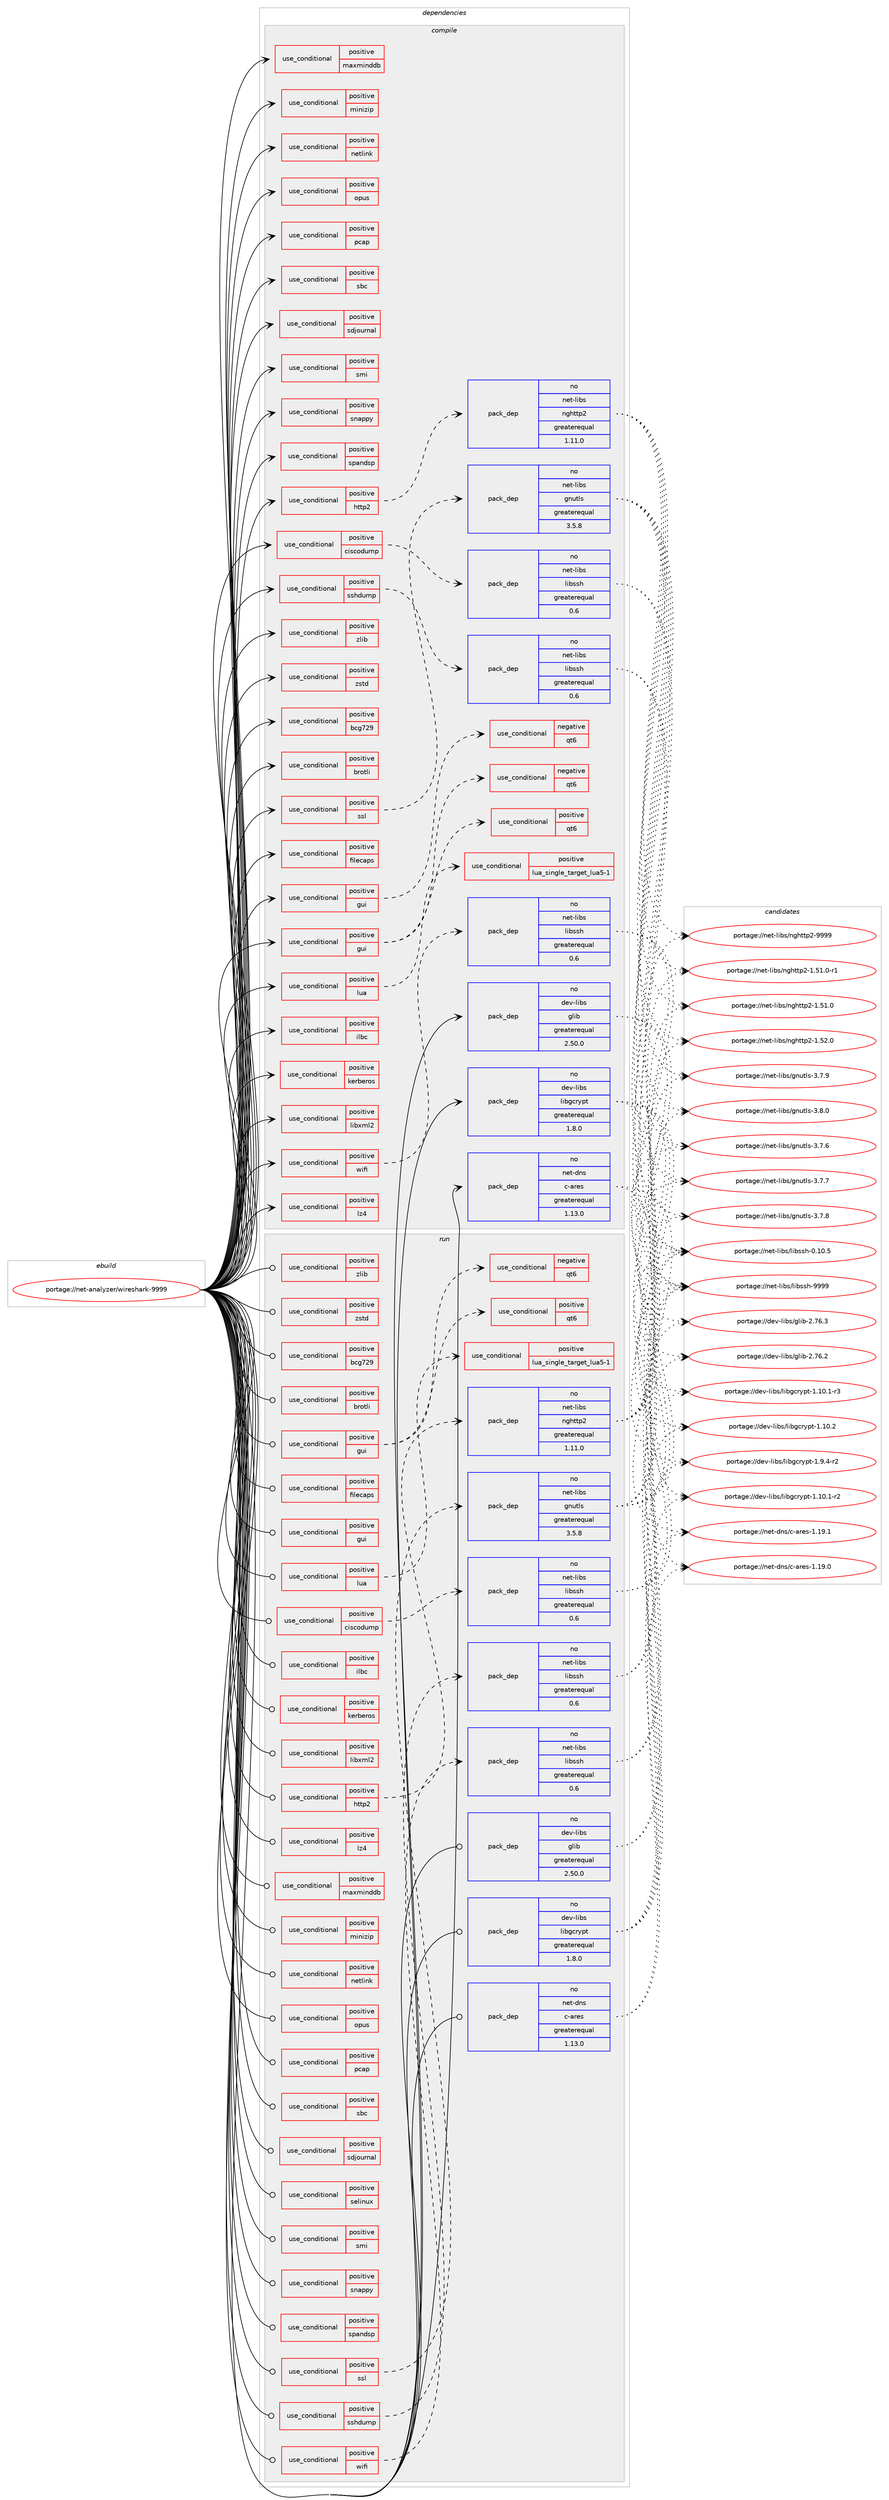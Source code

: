 digraph prolog {

# *************
# Graph options
# *************

newrank=true;
concentrate=true;
compound=true;
graph [rankdir=LR,fontname=Helvetica,fontsize=10,ranksep=1.5];#, ranksep=2.5, nodesep=0.2];
edge  [arrowhead=vee];
node  [fontname=Helvetica,fontsize=10];

# **********
# The ebuild
# **********

subgraph cluster_leftcol {
color=gray;
rank=same;
label=<<i>ebuild</i>>;
id [label="portage://net-analyzer/wireshark-9999", color=red, width=4, href="../net-analyzer/wireshark-9999.svg"];
}

# ****************
# The dependencies
# ****************

subgraph cluster_midcol {
color=gray;
label=<<i>dependencies</i>>;
subgraph cluster_compile {
fillcolor="#eeeeee";
style=filled;
label=<<i>compile</i>>;
subgraph cond177 {
dependency209 [label=<<TABLE BORDER="0" CELLBORDER="1" CELLSPACING="0" CELLPADDING="4"><TR><TD ROWSPAN="3" CELLPADDING="10">use_conditional</TD></TR><TR><TD>positive</TD></TR><TR><TD>bcg729</TD></TR></TABLE>>, shape=none, color=red];
# *** BEGIN UNKNOWN DEPENDENCY TYPE (TODO) ***
# dependency209 -> package_dependency(portage://net-analyzer/wireshark-9999,install,no,media-libs,bcg729,none,[,,],[],[])
# *** END UNKNOWN DEPENDENCY TYPE (TODO) ***

}
id:e -> dependency209:w [weight=20,style="solid",arrowhead="vee"];
subgraph cond178 {
dependency210 [label=<<TABLE BORDER="0" CELLBORDER="1" CELLSPACING="0" CELLPADDING="4"><TR><TD ROWSPAN="3" CELLPADDING="10">use_conditional</TD></TR><TR><TD>positive</TD></TR><TR><TD>brotli</TD></TR></TABLE>>, shape=none, color=red];
# *** BEGIN UNKNOWN DEPENDENCY TYPE (TODO) ***
# dependency210 -> package_dependency(portage://net-analyzer/wireshark-9999,install,no,app-arch,brotli,none,[,,],any_same_slot,[])
# *** END UNKNOWN DEPENDENCY TYPE (TODO) ***

}
id:e -> dependency210:w [weight=20,style="solid",arrowhead="vee"];
subgraph cond179 {
dependency211 [label=<<TABLE BORDER="0" CELLBORDER="1" CELLSPACING="0" CELLPADDING="4"><TR><TD ROWSPAN="3" CELLPADDING="10">use_conditional</TD></TR><TR><TD>positive</TD></TR><TR><TD>ciscodump</TD></TR></TABLE>>, shape=none, color=red];
subgraph pack33 {
dependency212 [label=<<TABLE BORDER="0" CELLBORDER="1" CELLSPACING="0" CELLPADDING="4" WIDTH="220"><TR><TD ROWSPAN="6" CELLPADDING="30">pack_dep</TD></TR><TR><TD WIDTH="110">no</TD></TR><TR><TD>net-libs</TD></TR><TR><TD>libssh</TD></TR><TR><TD>greaterequal</TD></TR><TR><TD>0.6</TD></TR></TABLE>>, shape=none, color=blue];
}
dependency211:e -> dependency212:w [weight=20,style="dashed",arrowhead="vee"];
}
id:e -> dependency211:w [weight=20,style="solid",arrowhead="vee"];
subgraph cond180 {
dependency213 [label=<<TABLE BORDER="0" CELLBORDER="1" CELLSPACING="0" CELLPADDING="4"><TR><TD ROWSPAN="3" CELLPADDING="10">use_conditional</TD></TR><TR><TD>positive</TD></TR><TR><TD>filecaps</TD></TR></TABLE>>, shape=none, color=red];
# *** BEGIN UNKNOWN DEPENDENCY TYPE (TODO) ***
# dependency213 -> package_dependency(portage://net-analyzer/wireshark-9999,install,no,sys-libs,libcap,none,[,,],[],[])
# *** END UNKNOWN DEPENDENCY TYPE (TODO) ***

}
id:e -> dependency213:w [weight=20,style="solid",arrowhead="vee"];
subgraph cond181 {
dependency214 [label=<<TABLE BORDER="0" CELLBORDER="1" CELLSPACING="0" CELLPADDING="4"><TR><TD ROWSPAN="3" CELLPADDING="10">use_conditional</TD></TR><TR><TD>positive</TD></TR><TR><TD>gui</TD></TR></TABLE>>, shape=none, color=red];
subgraph cond182 {
dependency215 [label=<<TABLE BORDER="0" CELLBORDER="1" CELLSPACING="0" CELLPADDING="4"><TR><TD ROWSPAN="3" CELLPADDING="10">use_conditional</TD></TR><TR><TD>negative</TD></TR><TR><TD>qt6</TD></TR></TABLE>>, shape=none, color=red];
# *** BEGIN UNKNOWN DEPENDENCY TYPE (TODO) ***
# dependency215 -> package_dependency(portage://net-analyzer/wireshark-9999,install,no,dev-qt,qtdeclarative,none,[,,],[slot(5)],[])
# *** END UNKNOWN DEPENDENCY TYPE (TODO) ***

}
dependency214:e -> dependency215:w [weight=20,style="dashed",arrowhead="vee"];
}
id:e -> dependency214:w [weight=20,style="solid",arrowhead="vee"];
subgraph cond183 {
dependency216 [label=<<TABLE BORDER="0" CELLBORDER="1" CELLSPACING="0" CELLPADDING="4"><TR><TD ROWSPAN="3" CELLPADDING="10">use_conditional</TD></TR><TR><TD>positive</TD></TR><TR><TD>gui</TD></TR></TABLE>>, shape=none, color=red];
# *** BEGIN UNKNOWN DEPENDENCY TYPE (TODO) ***
# dependency216 -> package_dependency(portage://net-analyzer/wireshark-9999,install,no,x11-misc,xdg-utils,none,[,,],[],[])
# *** END UNKNOWN DEPENDENCY TYPE (TODO) ***

subgraph cond184 {
dependency217 [label=<<TABLE BORDER="0" CELLBORDER="1" CELLSPACING="0" CELLPADDING="4"><TR><TD ROWSPAN="3" CELLPADDING="10">use_conditional</TD></TR><TR><TD>positive</TD></TR><TR><TD>qt6</TD></TR></TABLE>>, shape=none, color=red];
# *** BEGIN UNKNOWN DEPENDENCY TYPE (TODO) ***
# dependency217 -> package_dependency(portage://net-analyzer/wireshark-9999,install,no,dev-qt,qtbase,none,[,,],[slot(6)],[use(enable(concurrent),none),use(enable(dbus),none),use(enable(gui),none),use(enable(widgets),none)])
# *** END UNKNOWN DEPENDENCY TYPE (TODO) ***

# *** BEGIN UNKNOWN DEPENDENCY TYPE (TODO) ***
# dependency217 -> package_dependency(portage://net-analyzer/wireshark-9999,install,no,dev-qt,qt5compat,none,[,,],[slot(6)],[])
# *** END UNKNOWN DEPENDENCY TYPE (TODO) ***

# *** BEGIN UNKNOWN DEPENDENCY TYPE (TODO) ***
# dependency217 -> package_dependency(portage://net-analyzer/wireshark-9999,install,no,dev-qt,qtmultimedia,none,[,,],[slot(6)],[])
# *** END UNKNOWN DEPENDENCY TYPE (TODO) ***

}
dependency216:e -> dependency217:w [weight=20,style="dashed",arrowhead="vee"];
subgraph cond185 {
dependency218 [label=<<TABLE BORDER="0" CELLBORDER="1" CELLSPACING="0" CELLPADDING="4"><TR><TD ROWSPAN="3" CELLPADDING="10">use_conditional</TD></TR><TR><TD>negative</TD></TR><TR><TD>qt6</TD></TR></TABLE>>, shape=none, color=red];
# *** BEGIN UNKNOWN DEPENDENCY TYPE (TODO) ***
# dependency218 -> package_dependency(portage://net-analyzer/wireshark-9999,install,no,dev-qt,qtcore,none,[,,],[slot(5)],[])
# *** END UNKNOWN DEPENDENCY TYPE (TODO) ***

# *** BEGIN UNKNOWN DEPENDENCY TYPE (TODO) ***
# dependency218 -> package_dependency(portage://net-analyzer/wireshark-9999,install,no,dev-qt,qtconcurrent,none,[,,],[slot(5)],[])
# *** END UNKNOWN DEPENDENCY TYPE (TODO) ***

# *** BEGIN UNKNOWN DEPENDENCY TYPE (TODO) ***
# dependency218 -> package_dependency(portage://net-analyzer/wireshark-9999,install,no,dev-qt,qtgui,none,[,,],[slot(5)],[])
# *** END UNKNOWN DEPENDENCY TYPE (TODO) ***

# *** BEGIN UNKNOWN DEPENDENCY TYPE (TODO) ***
# dependency218 -> package_dependency(portage://net-analyzer/wireshark-9999,install,no,dev-qt,qtmultimedia,none,[,,],[slot(5)],[])
# *** END UNKNOWN DEPENDENCY TYPE (TODO) ***

# *** BEGIN UNKNOWN DEPENDENCY TYPE (TODO) ***
# dependency218 -> package_dependency(portage://net-analyzer/wireshark-9999,install,no,dev-qt,qtprintsupport,none,[,,],[slot(5)],[])
# *** END UNKNOWN DEPENDENCY TYPE (TODO) ***

# *** BEGIN UNKNOWN DEPENDENCY TYPE (TODO) ***
# dependency218 -> package_dependency(portage://net-analyzer/wireshark-9999,install,no,dev-qt,qtwidgets,none,[,,],[slot(5)],[])
# *** END UNKNOWN DEPENDENCY TYPE (TODO) ***

}
dependency216:e -> dependency218:w [weight=20,style="dashed",arrowhead="vee"];
}
id:e -> dependency216:w [weight=20,style="solid",arrowhead="vee"];
subgraph cond186 {
dependency219 [label=<<TABLE BORDER="0" CELLBORDER="1" CELLSPACING="0" CELLPADDING="4"><TR><TD ROWSPAN="3" CELLPADDING="10">use_conditional</TD></TR><TR><TD>positive</TD></TR><TR><TD>http2</TD></TR></TABLE>>, shape=none, color=red];
subgraph pack34 {
dependency220 [label=<<TABLE BORDER="0" CELLBORDER="1" CELLSPACING="0" CELLPADDING="4" WIDTH="220"><TR><TD ROWSPAN="6" CELLPADDING="30">pack_dep</TD></TR><TR><TD WIDTH="110">no</TD></TR><TR><TD>net-libs</TD></TR><TR><TD>nghttp2</TD></TR><TR><TD>greaterequal</TD></TR><TR><TD>1.11.0</TD></TR></TABLE>>, shape=none, color=blue];
}
dependency219:e -> dependency220:w [weight=20,style="dashed",arrowhead="vee"];
}
id:e -> dependency219:w [weight=20,style="solid",arrowhead="vee"];
subgraph cond187 {
dependency221 [label=<<TABLE BORDER="0" CELLBORDER="1" CELLSPACING="0" CELLPADDING="4"><TR><TD ROWSPAN="3" CELLPADDING="10">use_conditional</TD></TR><TR><TD>positive</TD></TR><TR><TD>ilbc</TD></TR></TABLE>>, shape=none, color=red];
# *** BEGIN UNKNOWN DEPENDENCY TYPE (TODO) ***
# dependency221 -> package_dependency(portage://net-analyzer/wireshark-9999,install,no,media-libs,libilbc,none,[,,],any_same_slot,[])
# *** END UNKNOWN DEPENDENCY TYPE (TODO) ***

}
id:e -> dependency221:w [weight=20,style="solid",arrowhead="vee"];
subgraph cond188 {
dependency222 [label=<<TABLE BORDER="0" CELLBORDER="1" CELLSPACING="0" CELLPADDING="4"><TR><TD ROWSPAN="3" CELLPADDING="10">use_conditional</TD></TR><TR><TD>positive</TD></TR><TR><TD>kerberos</TD></TR></TABLE>>, shape=none, color=red];
# *** BEGIN UNKNOWN DEPENDENCY TYPE (TODO) ***
# dependency222 -> package_dependency(portage://net-analyzer/wireshark-9999,install,no,virtual,krb5,none,[,,],[],[])
# *** END UNKNOWN DEPENDENCY TYPE (TODO) ***

}
id:e -> dependency222:w [weight=20,style="solid",arrowhead="vee"];
subgraph cond189 {
dependency223 [label=<<TABLE BORDER="0" CELLBORDER="1" CELLSPACING="0" CELLPADDING="4"><TR><TD ROWSPAN="3" CELLPADDING="10">use_conditional</TD></TR><TR><TD>positive</TD></TR><TR><TD>libxml2</TD></TR></TABLE>>, shape=none, color=red];
# *** BEGIN UNKNOWN DEPENDENCY TYPE (TODO) ***
# dependency223 -> package_dependency(portage://net-analyzer/wireshark-9999,install,no,dev-libs,libxml2,none,[,,],[],[])
# *** END UNKNOWN DEPENDENCY TYPE (TODO) ***

}
id:e -> dependency223:w [weight=20,style="solid",arrowhead="vee"];
subgraph cond190 {
dependency224 [label=<<TABLE BORDER="0" CELLBORDER="1" CELLSPACING="0" CELLPADDING="4"><TR><TD ROWSPAN="3" CELLPADDING="10">use_conditional</TD></TR><TR><TD>positive</TD></TR><TR><TD>lua</TD></TR></TABLE>>, shape=none, color=red];
subgraph cond191 {
dependency225 [label=<<TABLE BORDER="0" CELLBORDER="1" CELLSPACING="0" CELLPADDING="4"><TR><TD ROWSPAN="3" CELLPADDING="10">use_conditional</TD></TR><TR><TD>positive</TD></TR><TR><TD>lua_single_target_lua5-1</TD></TR></TABLE>>, shape=none, color=red];
# *** BEGIN UNKNOWN DEPENDENCY TYPE (TODO) ***
# dependency225 -> package_dependency(portage://net-analyzer/wireshark-9999,install,no,dev-lang,lua,none,[,,],[slot(5.1)],[])
# *** END UNKNOWN DEPENDENCY TYPE (TODO) ***

}
dependency224:e -> dependency225:w [weight=20,style="dashed",arrowhead="vee"];
}
id:e -> dependency224:w [weight=20,style="solid",arrowhead="vee"];
subgraph cond192 {
dependency226 [label=<<TABLE BORDER="0" CELLBORDER="1" CELLSPACING="0" CELLPADDING="4"><TR><TD ROWSPAN="3" CELLPADDING="10">use_conditional</TD></TR><TR><TD>positive</TD></TR><TR><TD>lz4</TD></TR></TABLE>>, shape=none, color=red];
# *** BEGIN UNKNOWN DEPENDENCY TYPE (TODO) ***
# dependency226 -> package_dependency(portage://net-analyzer/wireshark-9999,install,no,app-arch,lz4,none,[,,],any_same_slot,[])
# *** END UNKNOWN DEPENDENCY TYPE (TODO) ***

}
id:e -> dependency226:w [weight=20,style="solid",arrowhead="vee"];
subgraph cond193 {
dependency227 [label=<<TABLE BORDER="0" CELLBORDER="1" CELLSPACING="0" CELLPADDING="4"><TR><TD ROWSPAN="3" CELLPADDING="10">use_conditional</TD></TR><TR><TD>positive</TD></TR><TR><TD>maxminddb</TD></TR></TABLE>>, shape=none, color=red];
# *** BEGIN UNKNOWN DEPENDENCY TYPE (TODO) ***
# dependency227 -> package_dependency(portage://net-analyzer/wireshark-9999,install,no,dev-libs,libmaxminddb,none,[,,],any_same_slot,[])
# *** END UNKNOWN DEPENDENCY TYPE (TODO) ***

}
id:e -> dependency227:w [weight=20,style="solid",arrowhead="vee"];
subgraph cond194 {
dependency228 [label=<<TABLE BORDER="0" CELLBORDER="1" CELLSPACING="0" CELLPADDING="4"><TR><TD ROWSPAN="3" CELLPADDING="10">use_conditional</TD></TR><TR><TD>positive</TD></TR><TR><TD>minizip</TD></TR></TABLE>>, shape=none, color=red];
# *** BEGIN UNKNOWN DEPENDENCY TYPE (TODO) ***
# dependency228 -> package_dependency(portage://net-analyzer/wireshark-9999,install,no,sys-libs,zlib,none,[,,],[],[use(enable(minizip),none)])
# *** END UNKNOWN DEPENDENCY TYPE (TODO) ***

}
id:e -> dependency228:w [weight=20,style="solid",arrowhead="vee"];
subgraph cond195 {
dependency229 [label=<<TABLE BORDER="0" CELLBORDER="1" CELLSPACING="0" CELLPADDING="4"><TR><TD ROWSPAN="3" CELLPADDING="10">use_conditional</TD></TR><TR><TD>positive</TD></TR><TR><TD>netlink</TD></TR></TABLE>>, shape=none, color=red];
# *** BEGIN UNKNOWN DEPENDENCY TYPE (TODO) ***
# dependency229 -> package_dependency(portage://net-analyzer/wireshark-9999,install,no,dev-libs,libnl,none,[,,],[slot(3)],[])
# *** END UNKNOWN DEPENDENCY TYPE (TODO) ***

}
id:e -> dependency229:w [weight=20,style="solid",arrowhead="vee"];
subgraph cond196 {
dependency230 [label=<<TABLE BORDER="0" CELLBORDER="1" CELLSPACING="0" CELLPADDING="4"><TR><TD ROWSPAN="3" CELLPADDING="10">use_conditional</TD></TR><TR><TD>positive</TD></TR><TR><TD>opus</TD></TR></TABLE>>, shape=none, color=red];
# *** BEGIN UNKNOWN DEPENDENCY TYPE (TODO) ***
# dependency230 -> package_dependency(portage://net-analyzer/wireshark-9999,install,no,media-libs,opus,none,[,,],[],[])
# *** END UNKNOWN DEPENDENCY TYPE (TODO) ***

}
id:e -> dependency230:w [weight=20,style="solid",arrowhead="vee"];
subgraph cond197 {
dependency231 [label=<<TABLE BORDER="0" CELLBORDER="1" CELLSPACING="0" CELLPADDING="4"><TR><TD ROWSPAN="3" CELLPADDING="10">use_conditional</TD></TR><TR><TD>positive</TD></TR><TR><TD>pcap</TD></TR></TABLE>>, shape=none, color=red];
# *** BEGIN UNKNOWN DEPENDENCY TYPE (TODO) ***
# dependency231 -> package_dependency(portage://net-analyzer/wireshark-9999,install,no,net-libs,libpcap,none,[,,],[],[])
# *** END UNKNOWN DEPENDENCY TYPE (TODO) ***

}
id:e -> dependency231:w [weight=20,style="solid",arrowhead="vee"];
subgraph cond198 {
dependency232 [label=<<TABLE BORDER="0" CELLBORDER="1" CELLSPACING="0" CELLPADDING="4"><TR><TD ROWSPAN="3" CELLPADDING="10">use_conditional</TD></TR><TR><TD>positive</TD></TR><TR><TD>sbc</TD></TR></TABLE>>, shape=none, color=red];
# *** BEGIN UNKNOWN DEPENDENCY TYPE (TODO) ***
# dependency232 -> package_dependency(portage://net-analyzer/wireshark-9999,install,no,media-libs,sbc,none,[,,],[],[])
# *** END UNKNOWN DEPENDENCY TYPE (TODO) ***

}
id:e -> dependency232:w [weight=20,style="solid",arrowhead="vee"];
subgraph cond199 {
dependency233 [label=<<TABLE BORDER="0" CELLBORDER="1" CELLSPACING="0" CELLPADDING="4"><TR><TD ROWSPAN="3" CELLPADDING="10">use_conditional</TD></TR><TR><TD>positive</TD></TR><TR><TD>sdjournal</TD></TR></TABLE>>, shape=none, color=red];
# *** BEGIN UNKNOWN DEPENDENCY TYPE (TODO) ***
# dependency233 -> package_dependency(portage://net-analyzer/wireshark-9999,install,no,sys-apps,systemd,none,[,,],any_same_slot,[])
# *** END UNKNOWN DEPENDENCY TYPE (TODO) ***

}
id:e -> dependency233:w [weight=20,style="solid",arrowhead="vee"];
subgraph cond200 {
dependency234 [label=<<TABLE BORDER="0" CELLBORDER="1" CELLSPACING="0" CELLPADDING="4"><TR><TD ROWSPAN="3" CELLPADDING="10">use_conditional</TD></TR><TR><TD>positive</TD></TR><TR><TD>smi</TD></TR></TABLE>>, shape=none, color=red];
# *** BEGIN UNKNOWN DEPENDENCY TYPE (TODO) ***
# dependency234 -> package_dependency(portage://net-analyzer/wireshark-9999,install,no,net-libs,libsmi,none,[,,],[],[])
# *** END UNKNOWN DEPENDENCY TYPE (TODO) ***

}
id:e -> dependency234:w [weight=20,style="solid",arrowhead="vee"];
subgraph cond201 {
dependency235 [label=<<TABLE BORDER="0" CELLBORDER="1" CELLSPACING="0" CELLPADDING="4"><TR><TD ROWSPAN="3" CELLPADDING="10">use_conditional</TD></TR><TR><TD>positive</TD></TR><TR><TD>snappy</TD></TR></TABLE>>, shape=none, color=red];
# *** BEGIN UNKNOWN DEPENDENCY TYPE (TODO) ***
# dependency235 -> package_dependency(portage://net-analyzer/wireshark-9999,install,no,app-arch,snappy,none,[,,],any_same_slot,[])
# *** END UNKNOWN DEPENDENCY TYPE (TODO) ***

}
id:e -> dependency235:w [weight=20,style="solid",arrowhead="vee"];
subgraph cond202 {
dependency236 [label=<<TABLE BORDER="0" CELLBORDER="1" CELLSPACING="0" CELLPADDING="4"><TR><TD ROWSPAN="3" CELLPADDING="10">use_conditional</TD></TR><TR><TD>positive</TD></TR><TR><TD>spandsp</TD></TR></TABLE>>, shape=none, color=red];
# *** BEGIN UNKNOWN DEPENDENCY TYPE (TODO) ***
# dependency236 -> package_dependency(portage://net-analyzer/wireshark-9999,install,no,media-libs,spandsp,none,[,,],any_same_slot,[])
# *** END UNKNOWN DEPENDENCY TYPE (TODO) ***

}
id:e -> dependency236:w [weight=20,style="solid",arrowhead="vee"];
subgraph cond203 {
dependency237 [label=<<TABLE BORDER="0" CELLBORDER="1" CELLSPACING="0" CELLPADDING="4"><TR><TD ROWSPAN="3" CELLPADDING="10">use_conditional</TD></TR><TR><TD>positive</TD></TR><TR><TD>sshdump</TD></TR></TABLE>>, shape=none, color=red];
subgraph pack35 {
dependency238 [label=<<TABLE BORDER="0" CELLBORDER="1" CELLSPACING="0" CELLPADDING="4" WIDTH="220"><TR><TD ROWSPAN="6" CELLPADDING="30">pack_dep</TD></TR><TR><TD WIDTH="110">no</TD></TR><TR><TD>net-libs</TD></TR><TR><TD>libssh</TD></TR><TR><TD>greaterequal</TD></TR><TR><TD>0.6</TD></TR></TABLE>>, shape=none, color=blue];
}
dependency237:e -> dependency238:w [weight=20,style="dashed",arrowhead="vee"];
}
id:e -> dependency237:w [weight=20,style="solid",arrowhead="vee"];
subgraph cond204 {
dependency239 [label=<<TABLE BORDER="0" CELLBORDER="1" CELLSPACING="0" CELLPADDING="4"><TR><TD ROWSPAN="3" CELLPADDING="10">use_conditional</TD></TR><TR><TD>positive</TD></TR><TR><TD>ssl</TD></TR></TABLE>>, shape=none, color=red];
subgraph pack36 {
dependency240 [label=<<TABLE BORDER="0" CELLBORDER="1" CELLSPACING="0" CELLPADDING="4" WIDTH="220"><TR><TD ROWSPAN="6" CELLPADDING="30">pack_dep</TD></TR><TR><TD WIDTH="110">no</TD></TR><TR><TD>net-libs</TD></TR><TR><TD>gnutls</TD></TR><TR><TD>greaterequal</TD></TR><TR><TD>3.5.8</TD></TR></TABLE>>, shape=none, color=blue];
}
dependency239:e -> dependency240:w [weight=20,style="dashed",arrowhead="vee"];
}
id:e -> dependency239:w [weight=20,style="solid",arrowhead="vee"];
subgraph cond205 {
dependency241 [label=<<TABLE BORDER="0" CELLBORDER="1" CELLSPACING="0" CELLPADDING="4"><TR><TD ROWSPAN="3" CELLPADDING="10">use_conditional</TD></TR><TR><TD>positive</TD></TR><TR><TD>wifi</TD></TR></TABLE>>, shape=none, color=red];
subgraph pack37 {
dependency242 [label=<<TABLE BORDER="0" CELLBORDER="1" CELLSPACING="0" CELLPADDING="4" WIDTH="220"><TR><TD ROWSPAN="6" CELLPADDING="30">pack_dep</TD></TR><TR><TD WIDTH="110">no</TD></TR><TR><TD>net-libs</TD></TR><TR><TD>libssh</TD></TR><TR><TD>greaterequal</TD></TR><TR><TD>0.6</TD></TR></TABLE>>, shape=none, color=blue];
}
dependency241:e -> dependency242:w [weight=20,style="dashed",arrowhead="vee"];
}
id:e -> dependency241:w [weight=20,style="solid",arrowhead="vee"];
subgraph cond206 {
dependency243 [label=<<TABLE BORDER="0" CELLBORDER="1" CELLSPACING="0" CELLPADDING="4"><TR><TD ROWSPAN="3" CELLPADDING="10">use_conditional</TD></TR><TR><TD>positive</TD></TR><TR><TD>zlib</TD></TR></TABLE>>, shape=none, color=red];
# *** BEGIN UNKNOWN DEPENDENCY TYPE (TODO) ***
# dependency243 -> package_dependency(portage://net-analyzer/wireshark-9999,install,no,sys-libs,zlib,none,[,,],[],[])
# *** END UNKNOWN DEPENDENCY TYPE (TODO) ***

}
id:e -> dependency243:w [weight=20,style="solid",arrowhead="vee"];
subgraph cond207 {
dependency244 [label=<<TABLE BORDER="0" CELLBORDER="1" CELLSPACING="0" CELLPADDING="4"><TR><TD ROWSPAN="3" CELLPADDING="10">use_conditional</TD></TR><TR><TD>positive</TD></TR><TR><TD>zstd</TD></TR></TABLE>>, shape=none, color=red];
# *** BEGIN UNKNOWN DEPENDENCY TYPE (TODO) ***
# dependency244 -> package_dependency(portage://net-analyzer/wireshark-9999,install,no,app-arch,zstd,none,[,,],any_same_slot,[])
# *** END UNKNOWN DEPENDENCY TYPE (TODO) ***

}
id:e -> dependency244:w [weight=20,style="solid",arrowhead="vee"];
# *** BEGIN UNKNOWN DEPENDENCY TYPE (TODO) ***
# id -> package_dependency(portage://net-analyzer/wireshark-9999,install,no,acct-group,pcap,none,[,,],[],[])
# *** END UNKNOWN DEPENDENCY TYPE (TODO) ***

subgraph pack38 {
dependency245 [label=<<TABLE BORDER="0" CELLBORDER="1" CELLSPACING="0" CELLPADDING="4" WIDTH="220"><TR><TD ROWSPAN="6" CELLPADDING="30">pack_dep</TD></TR><TR><TD WIDTH="110">no</TD></TR><TR><TD>dev-libs</TD></TR><TR><TD>glib</TD></TR><TR><TD>greaterequal</TD></TR><TR><TD>2.50.0</TD></TR></TABLE>>, shape=none, color=blue];
}
id:e -> dependency245:w [weight=20,style="solid",arrowhead="vee"];
subgraph pack39 {
dependency246 [label=<<TABLE BORDER="0" CELLBORDER="1" CELLSPACING="0" CELLPADDING="4" WIDTH="220"><TR><TD ROWSPAN="6" CELLPADDING="30">pack_dep</TD></TR><TR><TD WIDTH="110">no</TD></TR><TR><TD>dev-libs</TD></TR><TR><TD>libgcrypt</TD></TR><TR><TD>greaterequal</TD></TR><TR><TD>1.8.0</TD></TR></TABLE>>, shape=none, color=blue];
}
id:e -> dependency246:w [weight=20,style="solid",arrowhead="vee"];
# *** BEGIN UNKNOWN DEPENDENCY TYPE (TODO) ***
# id -> package_dependency(portage://net-analyzer/wireshark-9999,install,no,dev-libs,libpcre2,none,[,,],[],[])
# *** END UNKNOWN DEPENDENCY TYPE (TODO) ***

# *** BEGIN UNKNOWN DEPENDENCY TYPE (TODO) ***
# id -> package_dependency(portage://net-analyzer/wireshark-9999,install,no,media-libs,speexdsp,none,[,,],[],[])
# *** END UNKNOWN DEPENDENCY TYPE (TODO) ***

subgraph pack40 {
dependency247 [label=<<TABLE BORDER="0" CELLBORDER="1" CELLSPACING="0" CELLPADDING="4" WIDTH="220"><TR><TD ROWSPAN="6" CELLPADDING="30">pack_dep</TD></TR><TR><TD WIDTH="110">no</TD></TR><TR><TD>net-dns</TD></TR><TR><TD>c-ares</TD></TR><TR><TD>greaterequal</TD></TR><TR><TD>1.13.0</TD></TR></TABLE>>, shape=none, color=blue];
}
id:e -> dependency247:w [weight=20,style="solid",arrowhead="vee"];
}
subgraph cluster_compileandrun {
fillcolor="#eeeeee";
style=filled;
label=<<i>compile and run</i>>;
}
subgraph cluster_run {
fillcolor="#eeeeee";
style=filled;
label=<<i>run</i>>;
subgraph cond208 {
dependency248 [label=<<TABLE BORDER="0" CELLBORDER="1" CELLSPACING="0" CELLPADDING="4"><TR><TD ROWSPAN="3" CELLPADDING="10">use_conditional</TD></TR><TR><TD>positive</TD></TR><TR><TD>bcg729</TD></TR></TABLE>>, shape=none, color=red];
# *** BEGIN UNKNOWN DEPENDENCY TYPE (TODO) ***
# dependency248 -> package_dependency(portage://net-analyzer/wireshark-9999,run,no,media-libs,bcg729,none,[,,],[],[])
# *** END UNKNOWN DEPENDENCY TYPE (TODO) ***

}
id:e -> dependency248:w [weight=20,style="solid",arrowhead="odot"];
subgraph cond209 {
dependency249 [label=<<TABLE BORDER="0" CELLBORDER="1" CELLSPACING="0" CELLPADDING="4"><TR><TD ROWSPAN="3" CELLPADDING="10">use_conditional</TD></TR><TR><TD>positive</TD></TR><TR><TD>brotli</TD></TR></TABLE>>, shape=none, color=red];
# *** BEGIN UNKNOWN DEPENDENCY TYPE (TODO) ***
# dependency249 -> package_dependency(portage://net-analyzer/wireshark-9999,run,no,app-arch,brotli,none,[,,],any_same_slot,[])
# *** END UNKNOWN DEPENDENCY TYPE (TODO) ***

}
id:e -> dependency249:w [weight=20,style="solid",arrowhead="odot"];
subgraph cond210 {
dependency250 [label=<<TABLE BORDER="0" CELLBORDER="1" CELLSPACING="0" CELLPADDING="4"><TR><TD ROWSPAN="3" CELLPADDING="10">use_conditional</TD></TR><TR><TD>positive</TD></TR><TR><TD>ciscodump</TD></TR></TABLE>>, shape=none, color=red];
subgraph pack41 {
dependency251 [label=<<TABLE BORDER="0" CELLBORDER="1" CELLSPACING="0" CELLPADDING="4" WIDTH="220"><TR><TD ROWSPAN="6" CELLPADDING="30">pack_dep</TD></TR><TR><TD WIDTH="110">no</TD></TR><TR><TD>net-libs</TD></TR><TR><TD>libssh</TD></TR><TR><TD>greaterequal</TD></TR><TR><TD>0.6</TD></TR></TABLE>>, shape=none, color=blue];
}
dependency250:e -> dependency251:w [weight=20,style="dashed",arrowhead="vee"];
}
id:e -> dependency250:w [weight=20,style="solid",arrowhead="odot"];
subgraph cond211 {
dependency252 [label=<<TABLE BORDER="0" CELLBORDER="1" CELLSPACING="0" CELLPADDING="4"><TR><TD ROWSPAN="3" CELLPADDING="10">use_conditional</TD></TR><TR><TD>positive</TD></TR><TR><TD>filecaps</TD></TR></TABLE>>, shape=none, color=red];
# *** BEGIN UNKNOWN DEPENDENCY TYPE (TODO) ***
# dependency252 -> package_dependency(portage://net-analyzer/wireshark-9999,run,no,sys-libs,libcap,none,[,,],[],[])
# *** END UNKNOWN DEPENDENCY TYPE (TODO) ***

}
id:e -> dependency252:w [weight=20,style="solid",arrowhead="odot"];
subgraph cond212 {
dependency253 [label=<<TABLE BORDER="0" CELLBORDER="1" CELLSPACING="0" CELLPADDING="4"><TR><TD ROWSPAN="3" CELLPADDING="10">use_conditional</TD></TR><TR><TD>positive</TD></TR><TR><TD>gui</TD></TR></TABLE>>, shape=none, color=red];
# *** BEGIN UNKNOWN DEPENDENCY TYPE (TODO) ***
# dependency253 -> package_dependency(portage://net-analyzer/wireshark-9999,run,no,virtual,freedesktop-icon-theme,none,[,,],[],[])
# *** END UNKNOWN DEPENDENCY TYPE (TODO) ***

}
id:e -> dependency253:w [weight=20,style="solid",arrowhead="odot"];
subgraph cond213 {
dependency254 [label=<<TABLE BORDER="0" CELLBORDER="1" CELLSPACING="0" CELLPADDING="4"><TR><TD ROWSPAN="3" CELLPADDING="10">use_conditional</TD></TR><TR><TD>positive</TD></TR><TR><TD>gui</TD></TR></TABLE>>, shape=none, color=red];
# *** BEGIN UNKNOWN DEPENDENCY TYPE (TODO) ***
# dependency254 -> package_dependency(portage://net-analyzer/wireshark-9999,run,no,x11-misc,xdg-utils,none,[,,],[],[])
# *** END UNKNOWN DEPENDENCY TYPE (TODO) ***

subgraph cond214 {
dependency255 [label=<<TABLE BORDER="0" CELLBORDER="1" CELLSPACING="0" CELLPADDING="4"><TR><TD ROWSPAN="3" CELLPADDING="10">use_conditional</TD></TR><TR><TD>positive</TD></TR><TR><TD>qt6</TD></TR></TABLE>>, shape=none, color=red];
# *** BEGIN UNKNOWN DEPENDENCY TYPE (TODO) ***
# dependency255 -> package_dependency(portage://net-analyzer/wireshark-9999,run,no,dev-qt,qtbase,none,[,,],[slot(6)],[use(enable(concurrent),none),use(enable(dbus),none),use(enable(gui),none),use(enable(widgets),none)])
# *** END UNKNOWN DEPENDENCY TYPE (TODO) ***

# *** BEGIN UNKNOWN DEPENDENCY TYPE (TODO) ***
# dependency255 -> package_dependency(portage://net-analyzer/wireshark-9999,run,no,dev-qt,qt5compat,none,[,,],[slot(6)],[])
# *** END UNKNOWN DEPENDENCY TYPE (TODO) ***

# *** BEGIN UNKNOWN DEPENDENCY TYPE (TODO) ***
# dependency255 -> package_dependency(portage://net-analyzer/wireshark-9999,run,no,dev-qt,qtmultimedia,none,[,,],[slot(6)],[])
# *** END UNKNOWN DEPENDENCY TYPE (TODO) ***

}
dependency254:e -> dependency255:w [weight=20,style="dashed",arrowhead="vee"];
subgraph cond215 {
dependency256 [label=<<TABLE BORDER="0" CELLBORDER="1" CELLSPACING="0" CELLPADDING="4"><TR><TD ROWSPAN="3" CELLPADDING="10">use_conditional</TD></TR><TR><TD>negative</TD></TR><TR><TD>qt6</TD></TR></TABLE>>, shape=none, color=red];
# *** BEGIN UNKNOWN DEPENDENCY TYPE (TODO) ***
# dependency256 -> package_dependency(portage://net-analyzer/wireshark-9999,run,no,dev-qt,qtcore,none,[,,],[slot(5)],[])
# *** END UNKNOWN DEPENDENCY TYPE (TODO) ***

# *** BEGIN UNKNOWN DEPENDENCY TYPE (TODO) ***
# dependency256 -> package_dependency(portage://net-analyzer/wireshark-9999,run,no,dev-qt,qtconcurrent,none,[,,],[slot(5)],[])
# *** END UNKNOWN DEPENDENCY TYPE (TODO) ***

# *** BEGIN UNKNOWN DEPENDENCY TYPE (TODO) ***
# dependency256 -> package_dependency(portage://net-analyzer/wireshark-9999,run,no,dev-qt,qtgui,none,[,,],[slot(5)],[])
# *** END UNKNOWN DEPENDENCY TYPE (TODO) ***

# *** BEGIN UNKNOWN DEPENDENCY TYPE (TODO) ***
# dependency256 -> package_dependency(portage://net-analyzer/wireshark-9999,run,no,dev-qt,qtmultimedia,none,[,,],[slot(5)],[])
# *** END UNKNOWN DEPENDENCY TYPE (TODO) ***

# *** BEGIN UNKNOWN DEPENDENCY TYPE (TODO) ***
# dependency256 -> package_dependency(portage://net-analyzer/wireshark-9999,run,no,dev-qt,qtprintsupport,none,[,,],[slot(5)],[])
# *** END UNKNOWN DEPENDENCY TYPE (TODO) ***

# *** BEGIN UNKNOWN DEPENDENCY TYPE (TODO) ***
# dependency256 -> package_dependency(portage://net-analyzer/wireshark-9999,run,no,dev-qt,qtwidgets,none,[,,],[slot(5)],[])
# *** END UNKNOWN DEPENDENCY TYPE (TODO) ***

}
dependency254:e -> dependency256:w [weight=20,style="dashed",arrowhead="vee"];
}
id:e -> dependency254:w [weight=20,style="solid",arrowhead="odot"];
subgraph cond216 {
dependency257 [label=<<TABLE BORDER="0" CELLBORDER="1" CELLSPACING="0" CELLPADDING="4"><TR><TD ROWSPAN="3" CELLPADDING="10">use_conditional</TD></TR><TR><TD>positive</TD></TR><TR><TD>http2</TD></TR></TABLE>>, shape=none, color=red];
subgraph pack42 {
dependency258 [label=<<TABLE BORDER="0" CELLBORDER="1" CELLSPACING="0" CELLPADDING="4" WIDTH="220"><TR><TD ROWSPAN="6" CELLPADDING="30">pack_dep</TD></TR><TR><TD WIDTH="110">no</TD></TR><TR><TD>net-libs</TD></TR><TR><TD>nghttp2</TD></TR><TR><TD>greaterequal</TD></TR><TR><TD>1.11.0</TD></TR></TABLE>>, shape=none, color=blue];
}
dependency257:e -> dependency258:w [weight=20,style="dashed",arrowhead="vee"];
}
id:e -> dependency257:w [weight=20,style="solid",arrowhead="odot"];
subgraph cond217 {
dependency259 [label=<<TABLE BORDER="0" CELLBORDER="1" CELLSPACING="0" CELLPADDING="4"><TR><TD ROWSPAN="3" CELLPADDING="10">use_conditional</TD></TR><TR><TD>positive</TD></TR><TR><TD>ilbc</TD></TR></TABLE>>, shape=none, color=red];
# *** BEGIN UNKNOWN DEPENDENCY TYPE (TODO) ***
# dependency259 -> package_dependency(portage://net-analyzer/wireshark-9999,run,no,media-libs,libilbc,none,[,,],any_same_slot,[])
# *** END UNKNOWN DEPENDENCY TYPE (TODO) ***

}
id:e -> dependency259:w [weight=20,style="solid",arrowhead="odot"];
subgraph cond218 {
dependency260 [label=<<TABLE BORDER="0" CELLBORDER="1" CELLSPACING="0" CELLPADDING="4"><TR><TD ROWSPAN="3" CELLPADDING="10">use_conditional</TD></TR><TR><TD>positive</TD></TR><TR><TD>kerberos</TD></TR></TABLE>>, shape=none, color=red];
# *** BEGIN UNKNOWN DEPENDENCY TYPE (TODO) ***
# dependency260 -> package_dependency(portage://net-analyzer/wireshark-9999,run,no,virtual,krb5,none,[,,],[],[])
# *** END UNKNOWN DEPENDENCY TYPE (TODO) ***

}
id:e -> dependency260:w [weight=20,style="solid",arrowhead="odot"];
subgraph cond219 {
dependency261 [label=<<TABLE BORDER="0" CELLBORDER="1" CELLSPACING="0" CELLPADDING="4"><TR><TD ROWSPAN="3" CELLPADDING="10">use_conditional</TD></TR><TR><TD>positive</TD></TR><TR><TD>libxml2</TD></TR></TABLE>>, shape=none, color=red];
# *** BEGIN UNKNOWN DEPENDENCY TYPE (TODO) ***
# dependency261 -> package_dependency(portage://net-analyzer/wireshark-9999,run,no,dev-libs,libxml2,none,[,,],[],[])
# *** END UNKNOWN DEPENDENCY TYPE (TODO) ***

}
id:e -> dependency261:w [weight=20,style="solid",arrowhead="odot"];
subgraph cond220 {
dependency262 [label=<<TABLE BORDER="0" CELLBORDER="1" CELLSPACING="0" CELLPADDING="4"><TR><TD ROWSPAN="3" CELLPADDING="10">use_conditional</TD></TR><TR><TD>positive</TD></TR><TR><TD>lua</TD></TR></TABLE>>, shape=none, color=red];
subgraph cond221 {
dependency263 [label=<<TABLE BORDER="0" CELLBORDER="1" CELLSPACING="0" CELLPADDING="4"><TR><TD ROWSPAN="3" CELLPADDING="10">use_conditional</TD></TR><TR><TD>positive</TD></TR><TR><TD>lua_single_target_lua5-1</TD></TR></TABLE>>, shape=none, color=red];
# *** BEGIN UNKNOWN DEPENDENCY TYPE (TODO) ***
# dependency263 -> package_dependency(portage://net-analyzer/wireshark-9999,run,no,dev-lang,lua,none,[,,],[slot(5.1)],[])
# *** END UNKNOWN DEPENDENCY TYPE (TODO) ***

}
dependency262:e -> dependency263:w [weight=20,style="dashed",arrowhead="vee"];
}
id:e -> dependency262:w [weight=20,style="solid",arrowhead="odot"];
subgraph cond222 {
dependency264 [label=<<TABLE BORDER="0" CELLBORDER="1" CELLSPACING="0" CELLPADDING="4"><TR><TD ROWSPAN="3" CELLPADDING="10">use_conditional</TD></TR><TR><TD>positive</TD></TR><TR><TD>lz4</TD></TR></TABLE>>, shape=none, color=red];
# *** BEGIN UNKNOWN DEPENDENCY TYPE (TODO) ***
# dependency264 -> package_dependency(portage://net-analyzer/wireshark-9999,run,no,app-arch,lz4,none,[,,],any_same_slot,[])
# *** END UNKNOWN DEPENDENCY TYPE (TODO) ***

}
id:e -> dependency264:w [weight=20,style="solid",arrowhead="odot"];
subgraph cond223 {
dependency265 [label=<<TABLE BORDER="0" CELLBORDER="1" CELLSPACING="0" CELLPADDING="4"><TR><TD ROWSPAN="3" CELLPADDING="10">use_conditional</TD></TR><TR><TD>positive</TD></TR><TR><TD>maxminddb</TD></TR></TABLE>>, shape=none, color=red];
# *** BEGIN UNKNOWN DEPENDENCY TYPE (TODO) ***
# dependency265 -> package_dependency(portage://net-analyzer/wireshark-9999,run,no,dev-libs,libmaxminddb,none,[,,],any_same_slot,[])
# *** END UNKNOWN DEPENDENCY TYPE (TODO) ***

}
id:e -> dependency265:w [weight=20,style="solid",arrowhead="odot"];
subgraph cond224 {
dependency266 [label=<<TABLE BORDER="0" CELLBORDER="1" CELLSPACING="0" CELLPADDING="4"><TR><TD ROWSPAN="3" CELLPADDING="10">use_conditional</TD></TR><TR><TD>positive</TD></TR><TR><TD>minizip</TD></TR></TABLE>>, shape=none, color=red];
# *** BEGIN UNKNOWN DEPENDENCY TYPE (TODO) ***
# dependency266 -> package_dependency(portage://net-analyzer/wireshark-9999,run,no,sys-libs,zlib,none,[,,],[],[use(enable(minizip),none)])
# *** END UNKNOWN DEPENDENCY TYPE (TODO) ***

}
id:e -> dependency266:w [weight=20,style="solid",arrowhead="odot"];
subgraph cond225 {
dependency267 [label=<<TABLE BORDER="0" CELLBORDER="1" CELLSPACING="0" CELLPADDING="4"><TR><TD ROWSPAN="3" CELLPADDING="10">use_conditional</TD></TR><TR><TD>positive</TD></TR><TR><TD>netlink</TD></TR></TABLE>>, shape=none, color=red];
# *** BEGIN UNKNOWN DEPENDENCY TYPE (TODO) ***
# dependency267 -> package_dependency(portage://net-analyzer/wireshark-9999,run,no,dev-libs,libnl,none,[,,],[slot(3)],[])
# *** END UNKNOWN DEPENDENCY TYPE (TODO) ***

}
id:e -> dependency267:w [weight=20,style="solid",arrowhead="odot"];
subgraph cond226 {
dependency268 [label=<<TABLE BORDER="0" CELLBORDER="1" CELLSPACING="0" CELLPADDING="4"><TR><TD ROWSPAN="3" CELLPADDING="10">use_conditional</TD></TR><TR><TD>positive</TD></TR><TR><TD>opus</TD></TR></TABLE>>, shape=none, color=red];
# *** BEGIN UNKNOWN DEPENDENCY TYPE (TODO) ***
# dependency268 -> package_dependency(portage://net-analyzer/wireshark-9999,run,no,media-libs,opus,none,[,,],[],[])
# *** END UNKNOWN DEPENDENCY TYPE (TODO) ***

}
id:e -> dependency268:w [weight=20,style="solid",arrowhead="odot"];
subgraph cond227 {
dependency269 [label=<<TABLE BORDER="0" CELLBORDER="1" CELLSPACING="0" CELLPADDING="4"><TR><TD ROWSPAN="3" CELLPADDING="10">use_conditional</TD></TR><TR><TD>positive</TD></TR><TR><TD>pcap</TD></TR></TABLE>>, shape=none, color=red];
# *** BEGIN UNKNOWN DEPENDENCY TYPE (TODO) ***
# dependency269 -> package_dependency(portage://net-analyzer/wireshark-9999,run,no,net-libs,libpcap,none,[,,],[],[])
# *** END UNKNOWN DEPENDENCY TYPE (TODO) ***

}
id:e -> dependency269:w [weight=20,style="solid",arrowhead="odot"];
subgraph cond228 {
dependency270 [label=<<TABLE BORDER="0" CELLBORDER="1" CELLSPACING="0" CELLPADDING="4"><TR><TD ROWSPAN="3" CELLPADDING="10">use_conditional</TD></TR><TR><TD>positive</TD></TR><TR><TD>sbc</TD></TR></TABLE>>, shape=none, color=red];
# *** BEGIN UNKNOWN DEPENDENCY TYPE (TODO) ***
# dependency270 -> package_dependency(portage://net-analyzer/wireshark-9999,run,no,media-libs,sbc,none,[,,],[],[])
# *** END UNKNOWN DEPENDENCY TYPE (TODO) ***

}
id:e -> dependency270:w [weight=20,style="solid",arrowhead="odot"];
subgraph cond229 {
dependency271 [label=<<TABLE BORDER="0" CELLBORDER="1" CELLSPACING="0" CELLPADDING="4"><TR><TD ROWSPAN="3" CELLPADDING="10">use_conditional</TD></TR><TR><TD>positive</TD></TR><TR><TD>sdjournal</TD></TR></TABLE>>, shape=none, color=red];
# *** BEGIN UNKNOWN DEPENDENCY TYPE (TODO) ***
# dependency271 -> package_dependency(portage://net-analyzer/wireshark-9999,run,no,sys-apps,systemd,none,[,,],any_same_slot,[])
# *** END UNKNOWN DEPENDENCY TYPE (TODO) ***

}
id:e -> dependency271:w [weight=20,style="solid",arrowhead="odot"];
subgraph cond230 {
dependency272 [label=<<TABLE BORDER="0" CELLBORDER="1" CELLSPACING="0" CELLPADDING="4"><TR><TD ROWSPAN="3" CELLPADDING="10">use_conditional</TD></TR><TR><TD>positive</TD></TR><TR><TD>selinux</TD></TR></TABLE>>, shape=none, color=red];
# *** BEGIN UNKNOWN DEPENDENCY TYPE (TODO) ***
# dependency272 -> package_dependency(portage://net-analyzer/wireshark-9999,run,no,sec-policy,selinux-wireshark,none,[,,],[],[])
# *** END UNKNOWN DEPENDENCY TYPE (TODO) ***

}
id:e -> dependency272:w [weight=20,style="solid",arrowhead="odot"];
subgraph cond231 {
dependency273 [label=<<TABLE BORDER="0" CELLBORDER="1" CELLSPACING="0" CELLPADDING="4"><TR><TD ROWSPAN="3" CELLPADDING="10">use_conditional</TD></TR><TR><TD>positive</TD></TR><TR><TD>smi</TD></TR></TABLE>>, shape=none, color=red];
# *** BEGIN UNKNOWN DEPENDENCY TYPE (TODO) ***
# dependency273 -> package_dependency(portage://net-analyzer/wireshark-9999,run,no,net-libs,libsmi,none,[,,],[],[])
# *** END UNKNOWN DEPENDENCY TYPE (TODO) ***

}
id:e -> dependency273:w [weight=20,style="solid",arrowhead="odot"];
subgraph cond232 {
dependency274 [label=<<TABLE BORDER="0" CELLBORDER="1" CELLSPACING="0" CELLPADDING="4"><TR><TD ROWSPAN="3" CELLPADDING="10">use_conditional</TD></TR><TR><TD>positive</TD></TR><TR><TD>snappy</TD></TR></TABLE>>, shape=none, color=red];
# *** BEGIN UNKNOWN DEPENDENCY TYPE (TODO) ***
# dependency274 -> package_dependency(portage://net-analyzer/wireshark-9999,run,no,app-arch,snappy,none,[,,],any_same_slot,[])
# *** END UNKNOWN DEPENDENCY TYPE (TODO) ***

}
id:e -> dependency274:w [weight=20,style="solid",arrowhead="odot"];
subgraph cond233 {
dependency275 [label=<<TABLE BORDER="0" CELLBORDER="1" CELLSPACING="0" CELLPADDING="4"><TR><TD ROWSPAN="3" CELLPADDING="10">use_conditional</TD></TR><TR><TD>positive</TD></TR><TR><TD>spandsp</TD></TR></TABLE>>, shape=none, color=red];
# *** BEGIN UNKNOWN DEPENDENCY TYPE (TODO) ***
# dependency275 -> package_dependency(portage://net-analyzer/wireshark-9999,run,no,media-libs,spandsp,none,[,,],any_same_slot,[])
# *** END UNKNOWN DEPENDENCY TYPE (TODO) ***

}
id:e -> dependency275:w [weight=20,style="solid",arrowhead="odot"];
subgraph cond234 {
dependency276 [label=<<TABLE BORDER="0" CELLBORDER="1" CELLSPACING="0" CELLPADDING="4"><TR><TD ROWSPAN="3" CELLPADDING="10">use_conditional</TD></TR><TR><TD>positive</TD></TR><TR><TD>sshdump</TD></TR></TABLE>>, shape=none, color=red];
subgraph pack43 {
dependency277 [label=<<TABLE BORDER="0" CELLBORDER="1" CELLSPACING="0" CELLPADDING="4" WIDTH="220"><TR><TD ROWSPAN="6" CELLPADDING="30">pack_dep</TD></TR><TR><TD WIDTH="110">no</TD></TR><TR><TD>net-libs</TD></TR><TR><TD>libssh</TD></TR><TR><TD>greaterequal</TD></TR><TR><TD>0.6</TD></TR></TABLE>>, shape=none, color=blue];
}
dependency276:e -> dependency277:w [weight=20,style="dashed",arrowhead="vee"];
}
id:e -> dependency276:w [weight=20,style="solid",arrowhead="odot"];
subgraph cond235 {
dependency278 [label=<<TABLE BORDER="0" CELLBORDER="1" CELLSPACING="0" CELLPADDING="4"><TR><TD ROWSPAN="3" CELLPADDING="10">use_conditional</TD></TR><TR><TD>positive</TD></TR><TR><TD>ssl</TD></TR></TABLE>>, shape=none, color=red];
subgraph pack44 {
dependency279 [label=<<TABLE BORDER="0" CELLBORDER="1" CELLSPACING="0" CELLPADDING="4" WIDTH="220"><TR><TD ROWSPAN="6" CELLPADDING="30">pack_dep</TD></TR><TR><TD WIDTH="110">no</TD></TR><TR><TD>net-libs</TD></TR><TR><TD>gnutls</TD></TR><TR><TD>greaterequal</TD></TR><TR><TD>3.5.8</TD></TR></TABLE>>, shape=none, color=blue];
}
dependency278:e -> dependency279:w [weight=20,style="dashed",arrowhead="vee"];
}
id:e -> dependency278:w [weight=20,style="solid",arrowhead="odot"];
subgraph cond236 {
dependency280 [label=<<TABLE BORDER="0" CELLBORDER="1" CELLSPACING="0" CELLPADDING="4"><TR><TD ROWSPAN="3" CELLPADDING="10">use_conditional</TD></TR><TR><TD>positive</TD></TR><TR><TD>wifi</TD></TR></TABLE>>, shape=none, color=red];
subgraph pack45 {
dependency281 [label=<<TABLE BORDER="0" CELLBORDER="1" CELLSPACING="0" CELLPADDING="4" WIDTH="220"><TR><TD ROWSPAN="6" CELLPADDING="30">pack_dep</TD></TR><TR><TD WIDTH="110">no</TD></TR><TR><TD>net-libs</TD></TR><TR><TD>libssh</TD></TR><TR><TD>greaterequal</TD></TR><TR><TD>0.6</TD></TR></TABLE>>, shape=none, color=blue];
}
dependency280:e -> dependency281:w [weight=20,style="dashed",arrowhead="vee"];
}
id:e -> dependency280:w [weight=20,style="solid",arrowhead="odot"];
subgraph cond237 {
dependency282 [label=<<TABLE BORDER="0" CELLBORDER="1" CELLSPACING="0" CELLPADDING="4"><TR><TD ROWSPAN="3" CELLPADDING="10">use_conditional</TD></TR><TR><TD>positive</TD></TR><TR><TD>zlib</TD></TR></TABLE>>, shape=none, color=red];
# *** BEGIN UNKNOWN DEPENDENCY TYPE (TODO) ***
# dependency282 -> package_dependency(portage://net-analyzer/wireshark-9999,run,no,sys-libs,zlib,none,[,,],[],[])
# *** END UNKNOWN DEPENDENCY TYPE (TODO) ***

}
id:e -> dependency282:w [weight=20,style="solid",arrowhead="odot"];
subgraph cond238 {
dependency283 [label=<<TABLE BORDER="0" CELLBORDER="1" CELLSPACING="0" CELLPADDING="4"><TR><TD ROWSPAN="3" CELLPADDING="10">use_conditional</TD></TR><TR><TD>positive</TD></TR><TR><TD>zstd</TD></TR></TABLE>>, shape=none, color=red];
# *** BEGIN UNKNOWN DEPENDENCY TYPE (TODO) ***
# dependency283 -> package_dependency(portage://net-analyzer/wireshark-9999,run,no,app-arch,zstd,none,[,,],any_same_slot,[])
# *** END UNKNOWN DEPENDENCY TYPE (TODO) ***

}
id:e -> dependency283:w [weight=20,style="solid",arrowhead="odot"];
# *** BEGIN UNKNOWN DEPENDENCY TYPE (TODO) ***
# id -> package_dependency(portage://net-analyzer/wireshark-9999,run,no,acct-group,pcap,none,[,,],[],[])
# *** END UNKNOWN DEPENDENCY TYPE (TODO) ***

subgraph pack46 {
dependency284 [label=<<TABLE BORDER="0" CELLBORDER="1" CELLSPACING="0" CELLPADDING="4" WIDTH="220"><TR><TD ROWSPAN="6" CELLPADDING="30">pack_dep</TD></TR><TR><TD WIDTH="110">no</TD></TR><TR><TD>dev-libs</TD></TR><TR><TD>glib</TD></TR><TR><TD>greaterequal</TD></TR><TR><TD>2.50.0</TD></TR></TABLE>>, shape=none, color=blue];
}
id:e -> dependency284:w [weight=20,style="solid",arrowhead="odot"];
subgraph pack47 {
dependency285 [label=<<TABLE BORDER="0" CELLBORDER="1" CELLSPACING="0" CELLPADDING="4" WIDTH="220"><TR><TD ROWSPAN="6" CELLPADDING="30">pack_dep</TD></TR><TR><TD WIDTH="110">no</TD></TR><TR><TD>dev-libs</TD></TR><TR><TD>libgcrypt</TD></TR><TR><TD>greaterequal</TD></TR><TR><TD>1.8.0</TD></TR></TABLE>>, shape=none, color=blue];
}
id:e -> dependency285:w [weight=20,style="solid",arrowhead="odot"];
# *** BEGIN UNKNOWN DEPENDENCY TYPE (TODO) ***
# id -> package_dependency(portage://net-analyzer/wireshark-9999,run,no,dev-libs,libpcre2,none,[,,],[],[])
# *** END UNKNOWN DEPENDENCY TYPE (TODO) ***

# *** BEGIN UNKNOWN DEPENDENCY TYPE (TODO) ***
# id -> package_dependency(portage://net-analyzer/wireshark-9999,run,no,media-libs,speexdsp,none,[,,],[],[])
# *** END UNKNOWN DEPENDENCY TYPE (TODO) ***

subgraph pack48 {
dependency286 [label=<<TABLE BORDER="0" CELLBORDER="1" CELLSPACING="0" CELLPADDING="4" WIDTH="220"><TR><TD ROWSPAN="6" CELLPADDING="30">pack_dep</TD></TR><TR><TD WIDTH="110">no</TD></TR><TR><TD>net-dns</TD></TR><TR><TD>c-ares</TD></TR><TR><TD>greaterequal</TD></TR><TR><TD>1.13.0</TD></TR></TABLE>>, shape=none, color=blue];
}
id:e -> dependency286:w [weight=20,style="solid",arrowhead="odot"];
}
}

# **************
# The candidates
# **************

subgraph cluster_choices {
rank=same;
color=gray;
label=<<i>candidates</i>>;

subgraph choice33 {
color=black;
nodesep=1;
choice1101011164510810598115471081059811511510445484649484653 [label="portage://net-libs/libssh-0.10.5", color=red, width=4,href="../net-libs/libssh-0.10.5.svg"];
choice110101116451081059811547108105981151151044557575757 [label="portage://net-libs/libssh-9999", color=red, width=4,href="../net-libs/libssh-9999.svg"];
dependency212:e -> choice1101011164510810598115471081059811511510445484649484653:w [style=dotted,weight="100"];
dependency212:e -> choice110101116451081059811547108105981151151044557575757:w [style=dotted,weight="100"];
}
subgraph choice34 {
color=black;
nodesep=1;
choice1101011164510810598115471101031041161161125045494653494648 [label="portage://net-libs/nghttp2-1.51.0", color=red, width=4,href="../net-libs/nghttp2-1.51.0.svg"];
choice11010111645108105981154711010310411611611250454946534946484511449 [label="portage://net-libs/nghttp2-1.51.0-r1", color=red, width=4,href="../net-libs/nghttp2-1.51.0-r1.svg"];
choice1101011164510810598115471101031041161161125045494653504648 [label="portage://net-libs/nghttp2-1.52.0", color=red, width=4,href="../net-libs/nghttp2-1.52.0.svg"];
choice110101116451081059811547110103104116116112504557575757 [label="portage://net-libs/nghttp2-9999", color=red, width=4,href="../net-libs/nghttp2-9999.svg"];
dependency220:e -> choice1101011164510810598115471101031041161161125045494653494648:w [style=dotted,weight="100"];
dependency220:e -> choice11010111645108105981154711010310411611611250454946534946484511449:w [style=dotted,weight="100"];
dependency220:e -> choice1101011164510810598115471101031041161161125045494653504648:w [style=dotted,weight="100"];
dependency220:e -> choice110101116451081059811547110103104116116112504557575757:w [style=dotted,weight="100"];
}
subgraph choice35 {
color=black;
nodesep=1;
choice1101011164510810598115471081059811511510445484649484653 [label="portage://net-libs/libssh-0.10.5", color=red, width=4,href="../net-libs/libssh-0.10.5.svg"];
choice110101116451081059811547108105981151151044557575757 [label="portage://net-libs/libssh-9999", color=red, width=4,href="../net-libs/libssh-9999.svg"];
dependency238:e -> choice1101011164510810598115471081059811511510445484649484653:w [style=dotted,weight="100"];
dependency238:e -> choice110101116451081059811547108105981151151044557575757:w [style=dotted,weight="100"];
}
subgraph choice36 {
color=black;
nodesep=1;
choice110101116451081059811547103110117116108115455146554654 [label="portage://net-libs/gnutls-3.7.6", color=red, width=4,href="../net-libs/gnutls-3.7.6.svg"];
choice110101116451081059811547103110117116108115455146554655 [label="portage://net-libs/gnutls-3.7.7", color=red, width=4,href="../net-libs/gnutls-3.7.7.svg"];
choice110101116451081059811547103110117116108115455146554656 [label="portage://net-libs/gnutls-3.7.8", color=red, width=4,href="../net-libs/gnutls-3.7.8.svg"];
choice110101116451081059811547103110117116108115455146554657 [label="portage://net-libs/gnutls-3.7.9", color=red, width=4,href="../net-libs/gnutls-3.7.9.svg"];
choice110101116451081059811547103110117116108115455146564648 [label="portage://net-libs/gnutls-3.8.0", color=red, width=4,href="../net-libs/gnutls-3.8.0.svg"];
dependency240:e -> choice110101116451081059811547103110117116108115455146554654:w [style=dotted,weight="100"];
dependency240:e -> choice110101116451081059811547103110117116108115455146554655:w [style=dotted,weight="100"];
dependency240:e -> choice110101116451081059811547103110117116108115455146554656:w [style=dotted,weight="100"];
dependency240:e -> choice110101116451081059811547103110117116108115455146554657:w [style=dotted,weight="100"];
dependency240:e -> choice110101116451081059811547103110117116108115455146564648:w [style=dotted,weight="100"];
}
subgraph choice37 {
color=black;
nodesep=1;
choice1101011164510810598115471081059811511510445484649484653 [label="portage://net-libs/libssh-0.10.5", color=red, width=4,href="../net-libs/libssh-0.10.5.svg"];
choice110101116451081059811547108105981151151044557575757 [label="portage://net-libs/libssh-9999", color=red, width=4,href="../net-libs/libssh-9999.svg"];
dependency242:e -> choice1101011164510810598115471081059811511510445484649484653:w [style=dotted,weight="100"];
dependency242:e -> choice110101116451081059811547108105981151151044557575757:w [style=dotted,weight="100"];
}
subgraph choice38 {
color=black;
nodesep=1;
choice1001011184510810598115471031081059845504655544650 [label="portage://dev-libs/glib-2.76.2", color=red, width=4,href="../dev-libs/glib-2.76.2.svg"];
choice1001011184510810598115471031081059845504655544651 [label="portage://dev-libs/glib-2.76.3", color=red, width=4,href="../dev-libs/glib-2.76.3.svg"];
dependency245:e -> choice1001011184510810598115471031081059845504655544650:w [style=dotted,weight="100"];
dependency245:e -> choice1001011184510810598115471031081059845504655544651:w [style=dotted,weight="100"];
}
subgraph choice39 {
color=black;
nodesep=1;
choice1001011184510810598115471081059810399114121112116454946494846494511450 [label="portage://dev-libs/libgcrypt-1.10.1-r2", color=red, width=4,href="../dev-libs/libgcrypt-1.10.1-r2.svg"];
choice1001011184510810598115471081059810399114121112116454946494846494511451 [label="portage://dev-libs/libgcrypt-1.10.1-r3", color=red, width=4,href="../dev-libs/libgcrypt-1.10.1-r3.svg"];
choice100101118451081059811547108105981039911412111211645494649484650 [label="portage://dev-libs/libgcrypt-1.10.2", color=red, width=4,href="../dev-libs/libgcrypt-1.10.2.svg"];
choice10010111845108105981154710810598103991141211121164549465746524511450 [label="portage://dev-libs/libgcrypt-1.9.4-r2", color=red, width=4,href="../dev-libs/libgcrypt-1.9.4-r2.svg"];
dependency246:e -> choice1001011184510810598115471081059810399114121112116454946494846494511450:w [style=dotted,weight="100"];
dependency246:e -> choice1001011184510810598115471081059810399114121112116454946494846494511451:w [style=dotted,weight="100"];
dependency246:e -> choice100101118451081059811547108105981039911412111211645494649484650:w [style=dotted,weight="100"];
dependency246:e -> choice10010111845108105981154710810598103991141211121164549465746524511450:w [style=dotted,weight="100"];
}
subgraph choice40 {
color=black;
nodesep=1;
choice110101116451001101154799459711410111545494649574648 [label="portage://net-dns/c-ares-1.19.0", color=red, width=4,href="../net-dns/c-ares-1.19.0.svg"];
choice110101116451001101154799459711410111545494649574649 [label="portage://net-dns/c-ares-1.19.1", color=red, width=4,href="../net-dns/c-ares-1.19.1.svg"];
dependency247:e -> choice110101116451001101154799459711410111545494649574648:w [style=dotted,weight="100"];
dependency247:e -> choice110101116451001101154799459711410111545494649574649:w [style=dotted,weight="100"];
}
subgraph choice41 {
color=black;
nodesep=1;
choice1101011164510810598115471081059811511510445484649484653 [label="portage://net-libs/libssh-0.10.5", color=red, width=4,href="../net-libs/libssh-0.10.5.svg"];
choice110101116451081059811547108105981151151044557575757 [label="portage://net-libs/libssh-9999", color=red, width=4,href="../net-libs/libssh-9999.svg"];
dependency251:e -> choice1101011164510810598115471081059811511510445484649484653:w [style=dotted,weight="100"];
dependency251:e -> choice110101116451081059811547108105981151151044557575757:w [style=dotted,weight="100"];
}
subgraph choice42 {
color=black;
nodesep=1;
choice1101011164510810598115471101031041161161125045494653494648 [label="portage://net-libs/nghttp2-1.51.0", color=red, width=4,href="../net-libs/nghttp2-1.51.0.svg"];
choice11010111645108105981154711010310411611611250454946534946484511449 [label="portage://net-libs/nghttp2-1.51.0-r1", color=red, width=4,href="../net-libs/nghttp2-1.51.0-r1.svg"];
choice1101011164510810598115471101031041161161125045494653504648 [label="portage://net-libs/nghttp2-1.52.0", color=red, width=4,href="../net-libs/nghttp2-1.52.0.svg"];
choice110101116451081059811547110103104116116112504557575757 [label="portage://net-libs/nghttp2-9999", color=red, width=4,href="../net-libs/nghttp2-9999.svg"];
dependency258:e -> choice1101011164510810598115471101031041161161125045494653494648:w [style=dotted,weight="100"];
dependency258:e -> choice11010111645108105981154711010310411611611250454946534946484511449:w [style=dotted,weight="100"];
dependency258:e -> choice1101011164510810598115471101031041161161125045494653504648:w [style=dotted,weight="100"];
dependency258:e -> choice110101116451081059811547110103104116116112504557575757:w [style=dotted,weight="100"];
}
subgraph choice43 {
color=black;
nodesep=1;
choice1101011164510810598115471081059811511510445484649484653 [label="portage://net-libs/libssh-0.10.5", color=red, width=4,href="../net-libs/libssh-0.10.5.svg"];
choice110101116451081059811547108105981151151044557575757 [label="portage://net-libs/libssh-9999", color=red, width=4,href="../net-libs/libssh-9999.svg"];
dependency277:e -> choice1101011164510810598115471081059811511510445484649484653:w [style=dotted,weight="100"];
dependency277:e -> choice110101116451081059811547108105981151151044557575757:w [style=dotted,weight="100"];
}
subgraph choice44 {
color=black;
nodesep=1;
choice110101116451081059811547103110117116108115455146554654 [label="portage://net-libs/gnutls-3.7.6", color=red, width=4,href="../net-libs/gnutls-3.7.6.svg"];
choice110101116451081059811547103110117116108115455146554655 [label="portage://net-libs/gnutls-3.7.7", color=red, width=4,href="../net-libs/gnutls-3.7.7.svg"];
choice110101116451081059811547103110117116108115455146554656 [label="portage://net-libs/gnutls-3.7.8", color=red, width=4,href="../net-libs/gnutls-3.7.8.svg"];
choice110101116451081059811547103110117116108115455146554657 [label="portage://net-libs/gnutls-3.7.9", color=red, width=4,href="../net-libs/gnutls-3.7.9.svg"];
choice110101116451081059811547103110117116108115455146564648 [label="portage://net-libs/gnutls-3.8.0", color=red, width=4,href="../net-libs/gnutls-3.8.0.svg"];
dependency279:e -> choice110101116451081059811547103110117116108115455146554654:w [style=dotted,weight="100"];
dependency279:e -> choice110101116451081059811547103110117116108115455146554655:w [style=dotted,weight="100"];
dependency279:e -> choice110101116451081059811547103110117116108115455146554656:w [style=dotted,weight="100"];
dependency279:e -> choice110101116451081059811547103110117116108115455146554657:w [style=dotted,weight="100"];
dependency279:e -> choice110101116451081059811547103110117116108115455146564648:w [style=dotted,weight="100"];
}
subgraph choice45 {
color=black;
nodesep=1;
choice1101011164510810598115471081059811511510445484649484653 [label="portage://net-libs/libssh-0.10.5", color=red, width=4,href="../net-libs/libssh-0.10.5.svg"];
choice110101116451081059811547108105981151151044557575757 [label="portage://net-libs/libssh-9999", color=red, width=4,href="../net-libs/libssh-9999.svg"];
dependency281:e -> choice1101011164510810598115471081059811511510445484649484653:w [style=dotted,weight="100"];
dependency281:e -> choice110101116451081059811547108105981151151044557575757:w [style=dotted,weight="100"];
}
subgraph choice46 {
color=black;
nodesep=1;
choice1001011184510810598115471031081059845504655544650 [label="portage://dev-libs/glib-2.76.2", color=red, width=4,href="../dev-libs/glib-2.76.2.svg"];
choice1001011184510810598115471031081059845504655544651 [label="portage://dev-libs/glib-2.76.3", color=red, width=4,href="../dev-libs/glib-2.76.3.svg"];
dependency284:e -> choice1001011184510810598115471031081059845504655544650:w [style=dotted,weight="100"];
dependency284:e -> choice1001011184510810598115471031081059845504655544651:w [style=dotted,weight="100"];
}
subgraph choice47 {
color=black;
nodesep=1;
choice1001011184510810598115471081059810399114121112116454946494846494511450 [label="portage://dev-libs/libgcrypt-1.10.1-r2", color=red, width=4,href="../dev-libs/libgcrypt-1.10.1-r2.svg"];
choice1001011184510810598115471081059810399114121112116454946494846494511451 [label="portage://dev-libs/libgcrypt-1.10.1-r3", color=red, width=4,href="../dev-libs/libgcrypt-1.10.1-r3.svg"];
choice100101118451081059811547108105981039911412111211645494649484650 [label="portage://dev-libs/libgcrypt-1.10.2", color=red, width=4,href="../dev-libs/libgcrypt-1.10.2.svg"];
choice10010111845108105981154710810598103991141211121164549465746524511450 [label="portage://dev-libs/libgcrypt-1.9.4-r2", color=red, width=4,href="../dev-libs/libgcrypt-1.9.4-r2.svg"];
dependency285:e -> choice1001011184510810598115471081059810399114121112116454946494846494511450:w [style=dotted,weight="100"];
dependency285:e -> choice1001011184510810598115471081059810399114121112116454946494846494511451:w [style=dotted,weight="100"];
dependency285:e -> choice100101118451081059811547108105981039911412111211645494649484650:w [style=dotted,weight="100"];
dependency285:e -> choice10010111845108105981154710810598103991141211121164549465746524511450:w [style=dotted,weight="100"];
}
subgraph choice48 {
color=black;
nodesep=1;
choice110101116451001101154799459711410111545494649574648 [label="portage://net-dns/c-ares-1.19.0", color=red, width=4,href="../net-dns/c-ares-1.19.0.svg"];
choice110101116451001101154799459711410111545494649574649 [label="portage://net-dns/c-ares-1.19.1", color=red, width=4,href="../net-dns/c-ares-1.19.1.svg"];
dependency286:e -> choice110101116451001101154799459711410111545494649574648:w [style=dotted,weight="100"];
dependency286:e -> choice110101116451001101154799459711410111545494649574649:w [style=dotted,weight="100"];
}
}

}
